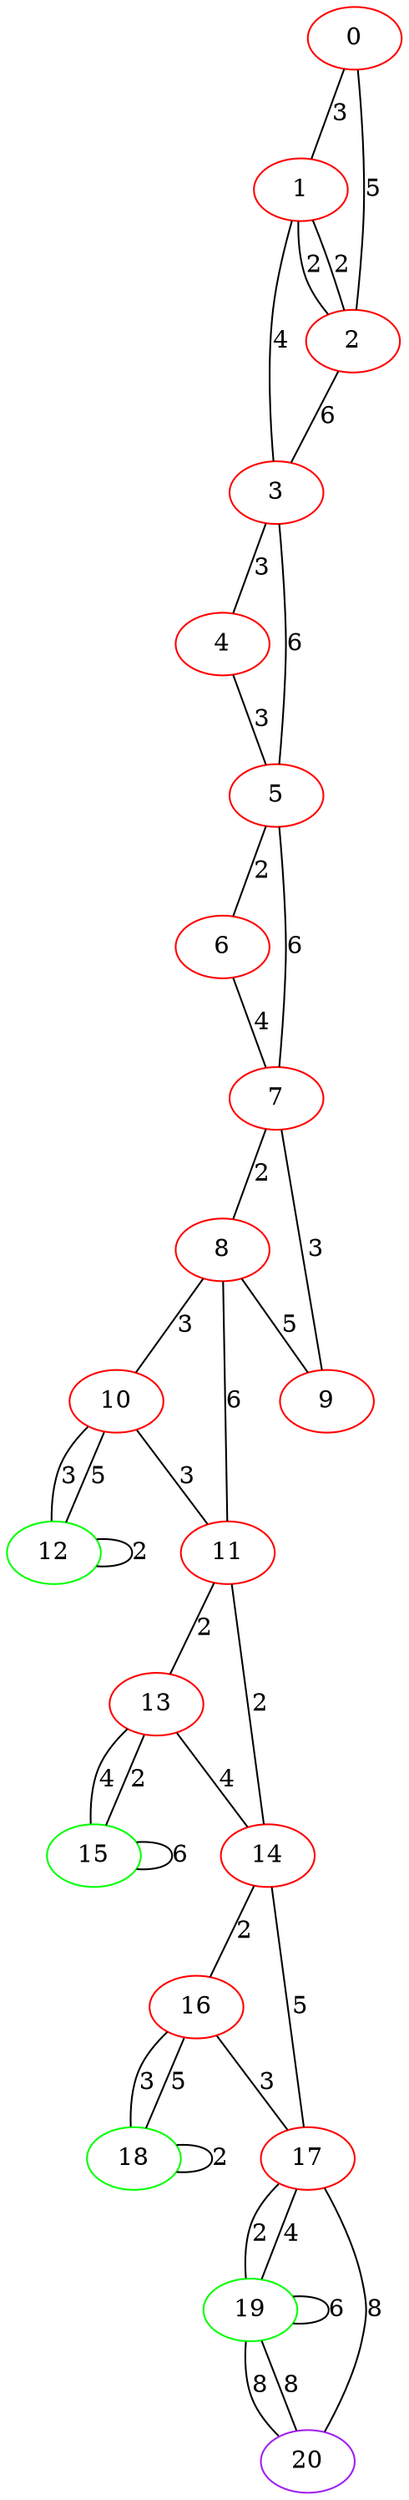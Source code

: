 graph "" {
0 [color=red, weight=1];
1 [color=red, weight=1];
2 [color=red, weight=1];
3 [color=red, weight=1];
4 [color=red, weight=1];
5 [color=red, weight=1];
6 [color=red, weight=1];
7 [color=red, weight=1];
8 [color=red, weight=1];
9 [color=red, weight=1];
10 [color=red, weight=1];
11 [color=red, weight=1];
12 [color=green, weight=2];
13 [color=red, weight=1];
14 [color=red, weight=1];
15 [color=green, weight=2];
16 [color=red, weight=1];
17 [color=red, weight=1];
18 [color=green, weight=2];
19 [color=green, weight=2];
20 [color=purple, weight=4];
0 -- 1  [key=0, label=3];
0 -- 2  [key=0, label=5];
1 -- 2  [key=0, label=2];
1 -- 2  [key=1, label=2];
1 -- 3  [key=0, label=4];
2 -- 3  [key=0, label=6];
3 -- 4  [key=0, label=3];
3 -- 5  [key=0, label=6];
4 -- 5  [key=0, label=3];
5 -- 6  [key=0, label=2];
5 -- 7  [key=0, label=6];
6 -- 7  [key=0, label=4];
7 -- 8  [key=0, label=2];
7 -- 9  [key=0, label=3];
8 -- 9  [key=0, label=5];
8 -- 10  [key=0, label=3];
8 -- 11  [key=0, label=6];
10 -- 11  [key=0, label=3];
10 -- 12  [key=0, label=3];
10 -- 12  [key=1, label=5];
11 -- 13  [key=0, label=2];
11 -- 14  [key=0, label=2];
12 -- 12  [key=0, label=2];
13 -- 14  [key=0, label=4];
13 -- 15  [key=0, label=4];
13 -- 15  [key=1, label=2];
14 -- 16  [key=0, label=2];
14 -- 17  [key=0, label=5];
15 -- 15  [key=0, label=6];
16 -- 17  [key=0, label=3];
16 -- 18  [key=0, label=3];
16 -- 18  [key=1, label=5];
17 -- 19  [key=0, label=2];
17 -- 19  [key=1, label=4];
17 -- 20  [key=0, label=8];
18 -- 18  [key=0, label=2];
19 -- 19  [key=0, label=6];
19 -- 20  [key=0, label=8];
19 -- 20  [key=1, label=8];
}
